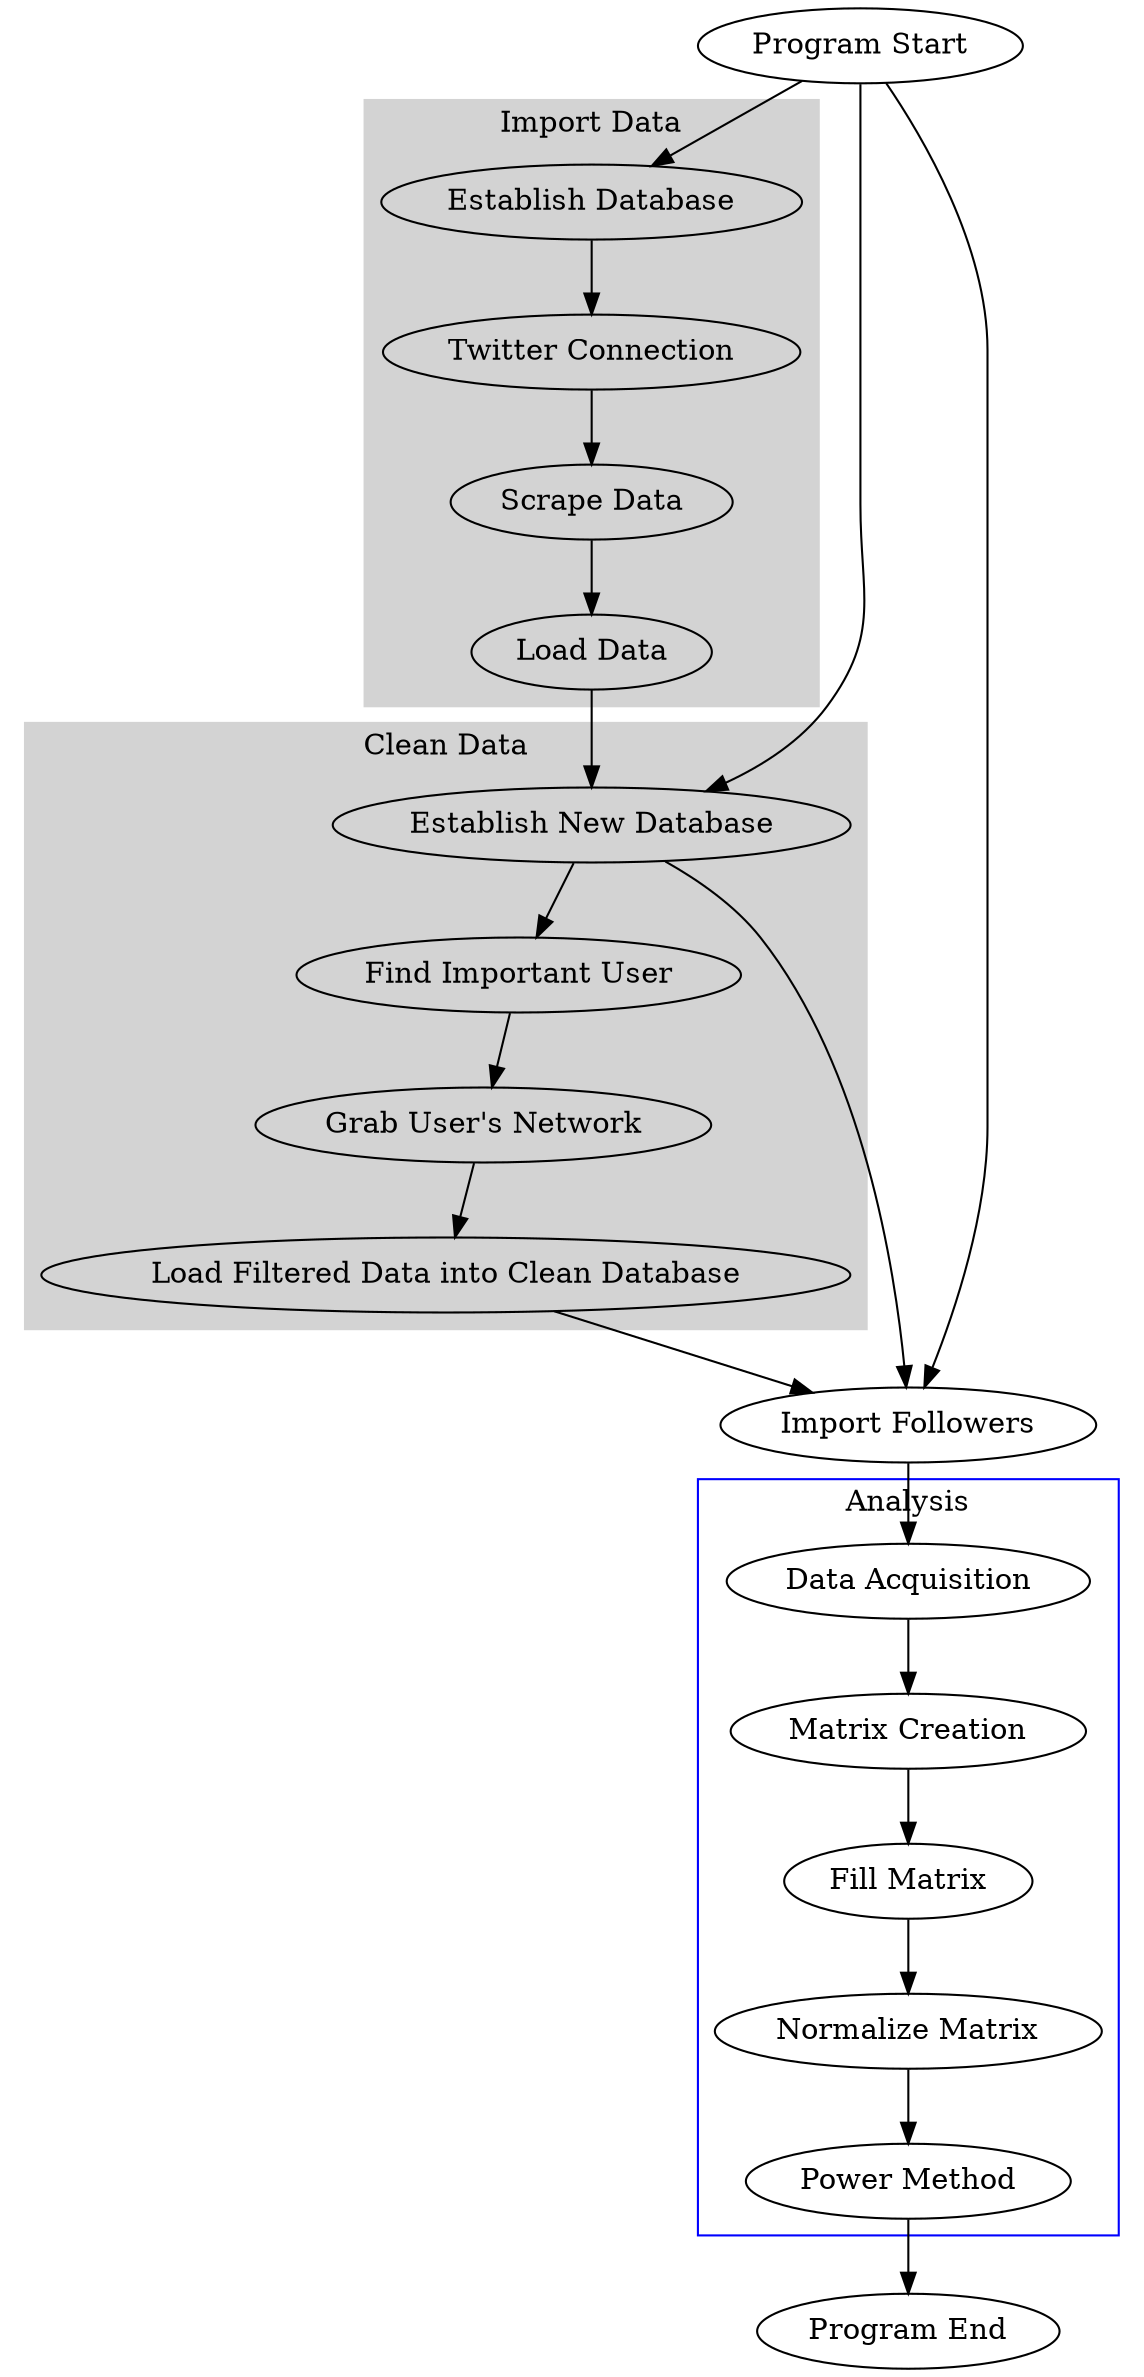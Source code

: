 digraph flow {
    start [label="Program Start"]
    import1 [label="Establish Database"]
    import2 [label="Twitter Connection"]
    import3 [label="Scrape Data"]
    import4 [label="Load Data"]
    clean1 [label="Establish New Database"]
    clean2 [label="Find Important User"]
    clean3 [label="Grab User's Network"]
    clean4 [label="Load Filtered Data into Clean Database"]
    followers [label="Import Followers"]
    analysis1 [label="Data Acquisition"]
    analysis2 [label="Matrix Creation"]
    analysis3 [label="Fill Matrix"]
    analysis4 [label="Normalize Matrix"]
    analysis5 [label="Power Method"]
    end [label="Program End"]

    subgraph cluster_import_data {
        style=filled;
        color=lightgrey;
        node[style=filled, color=white, shape=box];
        label="Import Data";
        import1 -> import2 -> import3 -> import4
    }

    subgraph cluster_clean_data {
        style=filled;
        color=lightgrey;
        node[style=filled, color=white, shape=box];
        label="Clean Data";
        clean1 -> clean2 -> clean3 -> clean4
    }

    subgraph cluster_analysis {
        node[style=filled, color=white, shape=box];
        analysis1 -> analysis2 -> analysis3 -> analysis4 -> analysis5
        label="Analysis";
        color=blue;
    }

    start -> import1

    import4 -> clean1

    start -> clean1

    clean4 -> followers

    start -> followers

    clean1 -> followers

    followers -> analysis1

    analysis5 -> end
}
